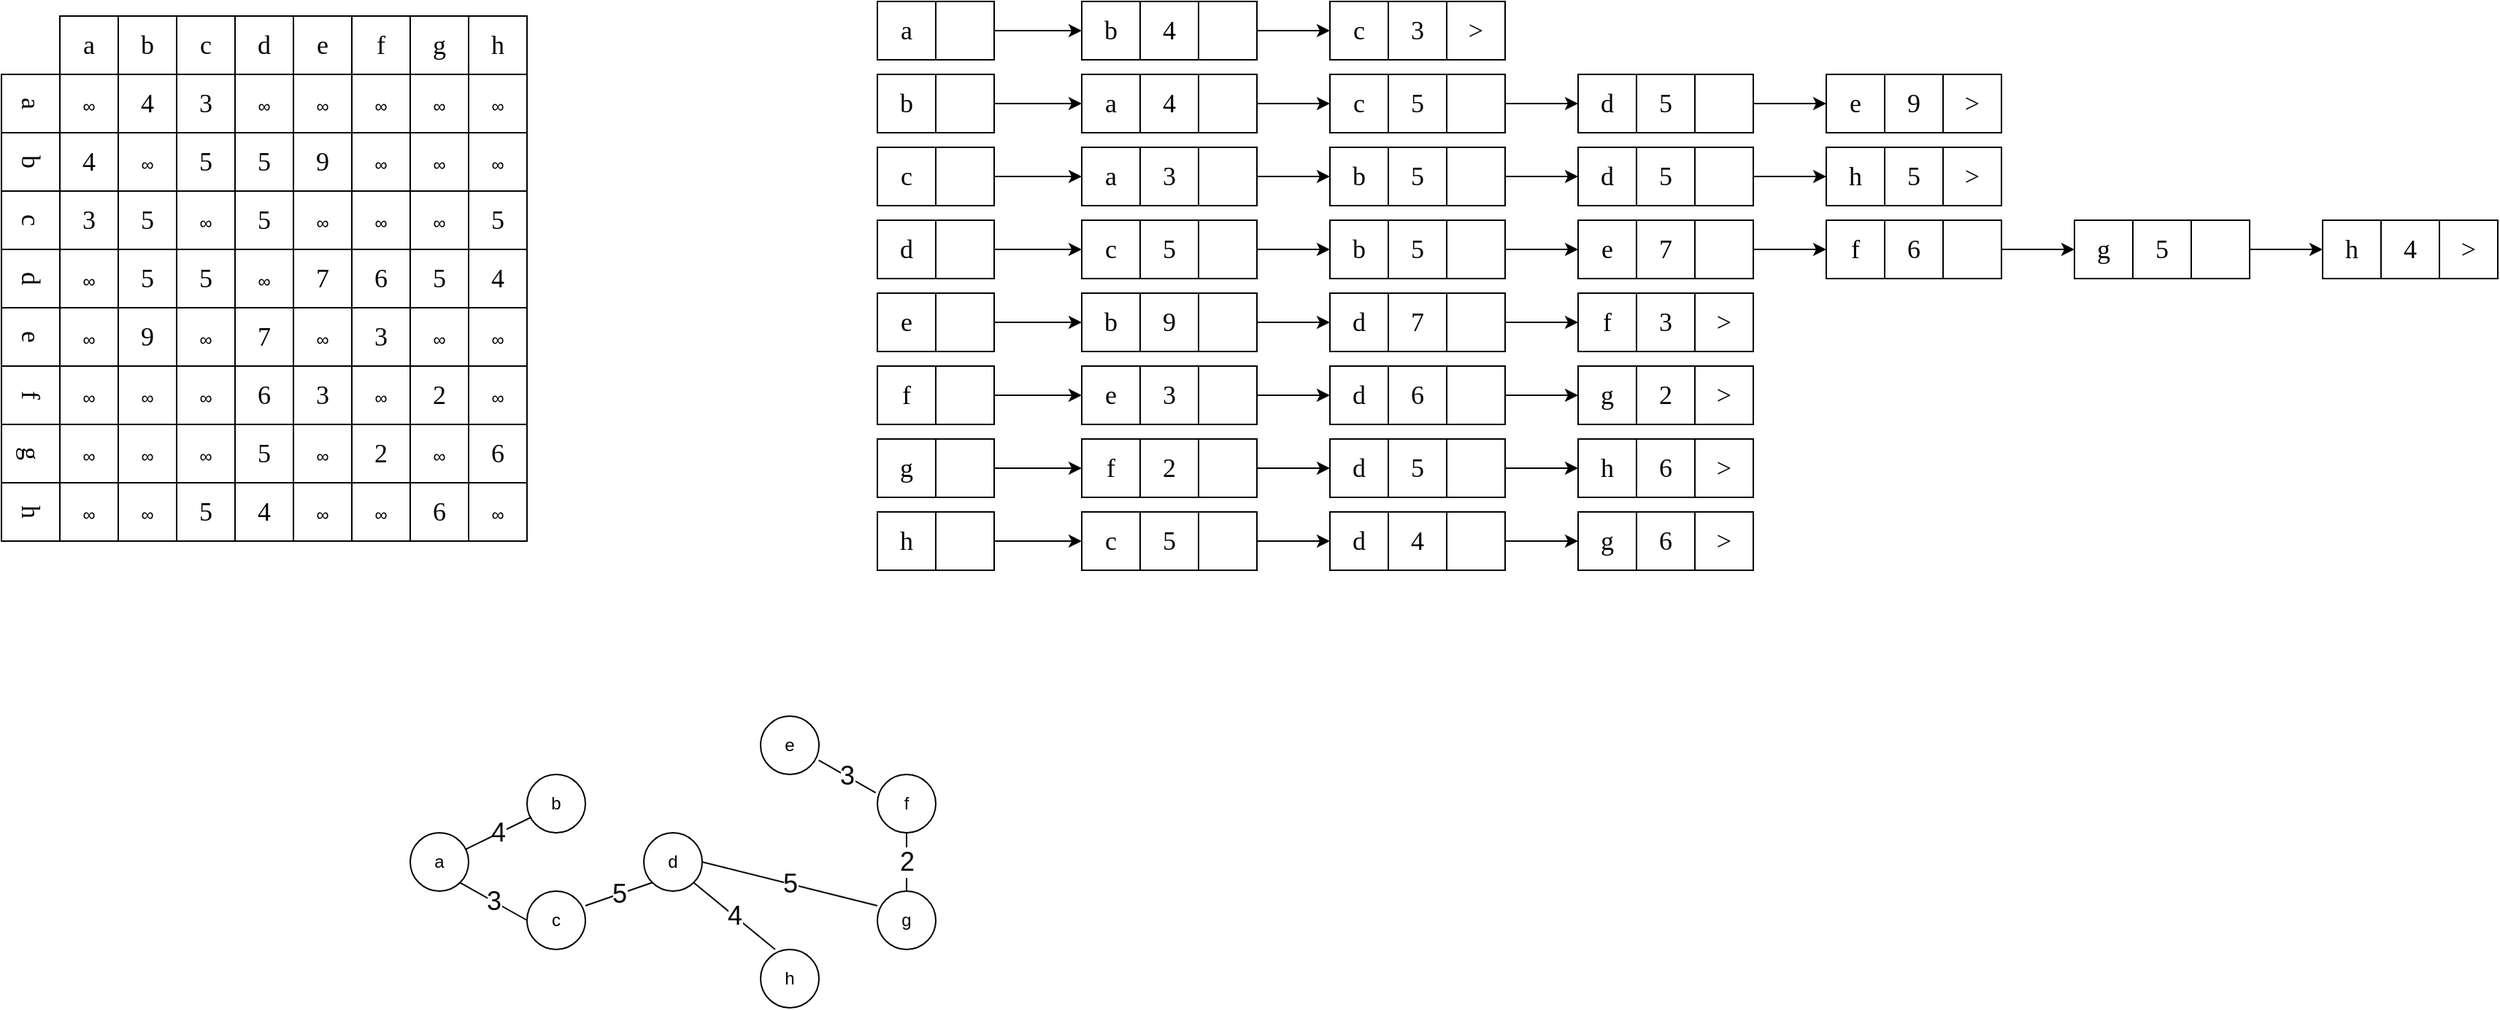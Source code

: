 <mxfile>
    <diagram id="2gUTALILTtQlkb_3UEQx" name="第 1 页">
        <mxGraphModel dx="601" dy="424" grid="0" gridSize="10" guides="1" tooltips="1" connect="1" arrows="1" fold="1" page="1" pageScale="1" pageWidth="10000" pageHeight="10000" background="none" math="0" shadow="0">
            <root>
                <mxCell id="0"/>
                <mxCell id="1" parent="0"/>
                <mxCell id="2" value="" style="group;" vertex="1" connectable="0" parent="1">
                    <mxGeometry x="600.0" y="360" width="80" height="40" as="geometry"/>
                </mxCell>
                <mxCell id="3" value="a" style="whiteSpace=wrap;html=1;aspect=fixed;fontFamily=Verdana;fontSize=18;" vertex="1" parent="2">
                    <mxGeometry width="40" height="40" as="geometry"/>
                </mxCell>
                <mxCell id="4" value="b" style="whiteSpace=wrap;html=1;aspect=fixed;fontFamily=Verdana;fontSize=18;" vertex="1" parent="2">
                    <mxGeometry x="40" width="40" height="40" as="geometry"/>
                </mxCell>
                <mxCell id="6" value="" style="group;" vertex="1" connectable="0" parent="1">
                    <mxGeometry x="680.0" y="360" width="80" height="40" as="geometry"/>
                </mxCell>
                <mxCell id="7" value="c" style="whiteSpace=wrap;html=1;aspect=fixed;fontFamily=Verdana;fontSize=18;" vertex="1" parent="6">
                    <mxGeometry width="40" height="40" as="geometry"/>
                </mxCell>
                <mxCell id="8" value="d" style="whiteSpace=wrap;html=1;aspect=fixed;fontFamily=Verdana;fontSize=18;" vertex="1" parent="6">
                    <mxGeometry x="40" width="40" height="40" as="geometry"/>
                </mxCell>
                <mxCell id="9" value="" style="group;" vertex="1" connectable="0" parent="1">
                    <mxGeometry x="760.0" y="360" width="80" height="40" as="geometry"/>
                </mxCell>
                <mxCell id="10" value="e" style="whiteSpace=wrap;html=1;aspect=fixed;fontFamily=Verdana;fontSize=18;" vertex="1" parent="9">
                    <mxGeometry width="40" height="40" as="geometry"/>
                </mxCell>
                <mxCell id="11" value="f" style="whiteSpace=wrap;html=1;aspect=fixed;fontFamily=Verdana;fontSize=18;" vertex="1" parent="9">
                    <mxGeometry x="40" width="40" height="40" as="geometry"/>
                </mxCell>
                <mxCell id="12" value="" style="group;" vertex="1" connectable="0" parent="1">
                    <mxGeometry x="840.0" y="360" width="80" height="40" as="geometry"/>
                </mxCell>
                <mxCell id="13" value="g" style="whiteSpace=wrap;html=1;aspect=fixed;fontFamily=Verdana;fontSize=18;" vertex="1" parent="12">
                    <mxGeometry width="40" height="40" as="geometry"/>
                </mxCell>
                <mxCell id="14" value="h" style="whiteSpace=wrap;html=1;aspect=fixed;fontFamily=Verdana;fontSize=18;" vertex="1" parent="12">
                    <mxGeometry x="40" width="40" height="40" as="geometry"/>
                </mxCell>
                <mxCell id="45" value="" style="group;rotation=90;" vertex="1" connectable="0" parent="1">
                    <mxGeometry x="420.0" y="540" width="320" height="40" as="geometry"/>
                </mxCell>
                <mxCell id="33" value="" style="group;rotation=90;" vertex="1" connectable="0" parent="45">
                    <mxGeometry x="120" y="-120" width="80" height="40" as="geometry"/>
                </mxCell>
                <mxCell id="34" value="a" style="whiteSpace=wrap;html=1;aspect=fixed;fontFamily=Verdana;fontSize=18;rotation=90;" vertex="1" parent="33">
                    <mxGeometry x="20" y="-20" width="40" height="40" as="geometry"/>
                </mxCell>
                <mxCell id="35" value="b" style="whiteSpace=wrap;html=1;aspect=fixed;fontFamily=Verdana;fontSize=18;rotation=90;" vertex="1" parent="33">
                    <mxGeometry x="20" y="20" width="40" height="40" as="geometry"/>
                </mxCell>
                <mxCell id="36" value="" style="group;rotation=90;" vertex="1" connectable="0" parent="45">
                    <mxGeometry x="120" y="-40" width="80" height="40" as="geometry"/>
                </mxCell>
                <mxCell id="37" value="c" style="whiteSpace=wrap;html=1;aspect=fixed;fontFamily=Verdana;fontSize=18;rotation=90;" vertex="1" parent="36">
                    <mxGeometry x="20" y="-20" width="40" height="40" as="geometry"/>
                </mxCell>
                <mxCell id="38" value="d" style="whiteSpace=wrap;html=1;aspect=fixed;fontFamily=Verdana;fontSize=18;rotation=90;" vertex="1" parent="36">
                    <mxGeometry x="20" y="20" width="40" height="40" as="geometry"/>
                </mxCell>
                <mxCell id="39" value="" style="group;rotation=90;" vertex="1" connectable="0" parent="45">
                    <mxGeometry x="120" y="40" width="80" height="40" as="geometry"/>
                </mxCell>
                <mxCell id="40" value="e" style="whiteSpace=wrap;html=1;aspect=fixed;fontFamily=Verdana;fontSize=18;rotation=90;" vertex="1" parent="39">
                    <mxGeometry x="20" y="-20" width="40" height="40" as="geometry"/>
                </mxCell>
                <mxCell id="41" value="f" style="whiteSpace=wrap;html=1;aspect=fixed;fontFamily=Verdana;fontSize=18;rotation=90;" vertex="1" parent="39">
                    <mxGeometry x="20" y="20" width="40" height="40" as="geometry"/>
                </mxCell>
                <mxCell id="42" value="" style="group;rotation=90;" vertex="1" connectable="0" parent="45">
                    <mxGeometry x="120" y="120" width="80" height="40" as="geometry"/>
                </mxCell>
                <mxCell id="43" value="g" style="whiteSpace=wrap;html=1;aspect=fixed;fontFamily=Verdana;fontSize=18;rotation=90;" vertex="1" parent="42">
                    <mxGeometry x="20" y="-20" width="40" height="40" as="geometry"/>
                </mxCell>
                <mxCell id="44" value="h" style="whiteSpace=wrap;html=1;aspect=fixed;fontFamily=Verdana;fontSize=18;rotation=90;" vertex="1" parent="42">
                    <mxGeometry x="20" y="20" width="40" height="40" as="geometry"/>
                </mxCell>
                <mxCell id="46" value="4" style="group;" vertex="1" connectable="0" parent="1">
                    <mxGeometry x="600.0" y="400" width="80" height="40" as="geometry"/>
                </mxCell>
                <mxCell id="47" value="&lt;span style=&quot;font-family: Helvetica; font-size: 12px;&quot;&gt;∞&lt;/span&gt;" style="whiteSpace=wrap;html=1;aspect=fixed;fontFamily=Verdana;fontSize=18;" vertex="1" parent="46">
                    <mxGeometry width="40" height="40" as="geometry"/>
                </mxCell>
                <mxCell id="48" value="4" style="whiteSpace=wrap;html=1;aspect=fixed;fontFamily=Verdana;fontSize=18;" vertex="1" parent="46">
                    <mxGeometry x="40" width="40" height="40" as="geometry"/>
                </mxCell>
                <mxCell id="49" value="" style="group;" vertex="1" connectable="0" parent="1">
                    <mxGeometry x="680.0" y="400" width="80" height="40" as="geometry"/>
                </mxCell>
                <mxCell id="50" value="3" style="whiteSpace=wrap;html=1;aspect=fixed;fontFamily=Verdana;fontSize=18;" vertex="1" parent="49">
                    <mxGeometry width="40" height="40" as="geometry"/>
                </mxCell>
                <mxCell id="51" value="&lt;span style=&quot;font-family: Helvetica; font-size: 12px;&quot;&gt;∞&lt;/span&gt;" style="whiteSpace=wrap;html=1;aspect=fixed;fontFamily=Verdana;fontSize=18;" vertex="1" parent="49">
                    <mxGeometry x="40" width="40" height="40" as="geometry"/>
                </mxCell>
                <mxCell id="52" value="" style="group;" vertex="1" connectable="0" parent="1">
                    <mxGeometry x="760.0" y="400" width="80" height="40" as="geometry"/>
                </mxCell>
                <mxCell id="53" value="&lt;span style=&quot;font-family: Helvetica; font-size: 12px;&quot;&gt;∞&lt;/span&gt;" style="whiteSpace=wrap;html=1;aspect=fixed;fontFamily=Verdana;fontSize=18;" vertex="1" parent="52">
                    <mxGeometry width="40" height="40" as="geometry"/>
                </mxCell>
                <mxCell id="54" value="&lt;span style=&quot;font-family: Helvetica; font-size: 12px;&quot;&gt;∞&lt;/span&gt;" style="whiteSpace=wrap;html=1;aspect=fixed;fontFamily=Verdana;fontSize=18;" vertex="1" parent="52">
                    <mxGeometry x="40" width="40" height="40" as="geometry"/>
                </mxCell>
                <mxCell id="55" value="" style="group;" vertex="1" connectable="0" parent="1">
                    <mxGeometry x="840.0" y="400" width="80" height="40" as="geometry"/>
                </mxCell>
                <mxCell id="56" value="&lt;span style=&quot;font-family: Helvetica; font-size: 12px;&quot;&gt;∞&lt;/span&gt;" style="whiteSpace=wrap;html=1;aspect=fixed;fontFamily=Verdana;fontSize=18;" vertex="1" parent="55">
                    <mxGeometry width="40" height="40" as="geometry"/>
                </mxCell>
                <mxCell id="57" value="&lt;span style=&quot;font-family: Helvetica; font-size: 12px;&quot;&gt;∞&lt;/span&gt;" style="whiteSpace=wrap;html=1;aspect=fixed;fontFamily=Verdana;fontSize=18;" vertex="1" parent="55">
                    <mxGeometry x="40" width="40" height="40" as="geometry"/>
                </mxCell>
                <mxCell id="58" value="" style="group;" vertex="1" connectable="0" parent="1">
                    <mxGeometry x="600.0" y="440" width="80" height="40" as="geometry"/>
                </mxCell>
                <mxCell id="59" value="4" style="whiteSpace=wrap;html=1;aspect=fixed;fontFamily=Verdana;fontSize=18;" vertex="1" parent="58">
                    <mxGeometry width="40" height="40" as="geometry"/>
                </mxCell>
                <mxCell id="60" value="&lt;span style=&quot;font-family: Helvetica; font-size: 12px;&quot;&gt;∞&lt;/span&gt;" style="whiteSpace=wrap;html=1;aspect=fixed;fontFamily=Verdana;fontSize=18;" vertex="1" parent="58">
                    <mxGeometry x="40" width="40" height="40" as="geometry"/>
                </mxCell>
                <mxCell id="61" value="" style="group;" vertex="1" connectable="0" parent="1">
                    <mxGeometry x="680.0" y="440" width="80" height="40" as="geometry"/>
                </mxCell>
                <mxCell id="62" value="5" style="whiteSpace=wrap;html=1;aspect=fixed;fontFamily=Verdana;fontSize=18;" vertex="1" parent="61">
                    <mxGeometry width="40" height="40" as="geometry"/>
                </mxCell>
                <mxCell id="63" value="5" style="whiteSpace=wrap;html=1;aspect=fixed;fontFamily=Verdana;fontSize=18;" vertex="1" parent="61">
                    <mxGeometry x="40" width="40" height="40" as="geometry"/>
                </mxCell>
                <mxCell id="64" value="" style="group;" vertex="1" connectable="0" parent="1">
                    <mxGeometry x="760.0" y="440" width="80" height="40" as="geometry"/>
                </mxCell>
                <mxCell id="65" value="9" style="whiteSpace=wrap;html=1;aspect=fixed;fontFamily=Verdana;fontSize=18;" vertex="1" parent="64">
                    <mxGeometry width="40" height="40" as="geometry"/>
                </mxCell>
                <mxCell id="66" value="&lt;span style=&quot;font-family: Helvetica; font-size: 12px;&quot;&gt;∞&lt;/span&gt;" style="whiteSpace=wrap;html=1;aspect=fixed;fontFamily=Verdana;fontSize=18;" vertex="1" parent="64">
                    <mxGeometry x="40" width="40" height="40" as="geometry"/>
                </mxCell>
                <mxCell id="67" value="" style="group;" vertex="1" connectable="0" parent="1">
                    <mxGeometry x="840.0" y="440" width="80" height="40" as="geometry"/>
                </mxCell>
                <mxCell id="68" value="&lt;span style=&quot;font-family: Helvetica; font-size: 12px;&quot;&gt;∞&lt;/span&gt;" style="whiteSpace=wrap;html=1;aspect=fixed;fontFamily=Verdana;fontSize=18;" vertex="1" parent="67">
                    <mxGeometry width="40" height="40" as="geometry"/>
                </mxCell>
                <mxCell id="69" value="&lt;span style=&quot;font-family: Helvetica; font-size: 12px;&quot;&gt;∞&lt;/span&gt;" style="whiteSpace=wrap;html=1;aspect=fixed;fontFamily=Verdana;fontSize=18;" vertex="1" parent="67">
                    <mxGeometry x="40" width="40" height="40" as="geometry"/>
                </mxCell>
                <mxCell id="70" value="" style="group;" vertex="1" connectable="0" parent="1">
                    <mxGeometry x="600.0" y="480" width="80" height="40" as="geometry"/>
                </mxCell>
                <mxCell id="71" value="3" style="whiteSpace=wrap;html=1;aspect=fixed;fontFamily=Verdana;fontSize=18;" vertex="1" parent="70">
                    <mxGeometry width="40" height="40" as="geometry"/>
                </mxCell>
                <mxCell id="72" value="5" style="whiteSpace=wrap;html=1;aspect=fixed;fontFamily=Verdana;fontSize=18;" vertex="1" parent="70">
                    <mxGeometry x="40" width="40" height="40" as="geometry"/>
                </mxCell>
                <mxCell id="73" value="" style="group;" vertex="1" connectable="0" parent="1">
                    <mxGeometry x="680.0" y="480" width="80" height="40" as="geometry"/>
                </mxCell>
                <mxCell id="74" value="&lt;span style=&quot;font-family: Helvetica; font-size: 12px;&quot;&gt;∞&lt;/span&gt;" style="whiteSpace=wrap;html=1;aspect=fixed;fontFamily=Verdana;fontSize=18;" vertex="1" parent="73">
                    <mxGeometry width="40" height="40" as="geometry"/>
                </mxCell>
                <mxCell id="75" value="5" style="whiteSpace=wrap;html=1;aspect=fixed;fontFamily=Verdana;fontSize=18;" vertex="1" parent="73">
                    <mxGeometry x="40" width="40" height="40" as="geometry"/>
                </mxCell>
                <mxCell id="76" value="" style="group;" vertex="1" connectable="0" parent="1">
                    <mxGeometry x="760.0" y="480" width="80" height="40" as="geometry"/>
                </mxCell>
                <mxCell id="77" value="&lt;span style=&quot;font-family: Helvetica; font-size: 12px;&quot;&gt;∞&lt;/span&gt;" style="whiteSpace=wrap;html=1;aspect=fixed;fontFamily=Verdana;fontSize=18;" vertex="1" parent="76">
                    <mxGeometry width="40" height="40" as="geometry"/>
                </mxCell>
                <mxCell id="78" value="&lt;span style=&quot;font-family: Helvetica; font-size: 12px;&quot;&gt;∞&lt;/span&gt;" style="whiteSpace=wrap;html=1;aspect=fixed;fontFamily=Verdana;fontSize=18;" vertex="1" parent="76">
                    <mxGeometry x="40" width="40" height="40" as="geometry"/>
                </mxCell>
                <mxCell id="79" value="" style="group;" vertex="1" connectable="0" parent="1">
                    <mxGeometry x="840.0" y="480" width="80" height="40" as="geometry"/>
                </mxCell>
                <mxCell id="80" value="&lt;span style=&quot;font-family: Helvetica; font-size: 12px;&quot;&gt;∞&lt;/span&gt;" style="whiteSpace=wrap;html=1;aspect=fixed;fontFamily=Verdana;fontSize=18;" vertex="1" parent="79">
                    <mxGeometry width="40" height="40" as="geometry"/>
                </mxCell>
                <mxCell id="81" value="5" style="whiteSpace=wrap;html=1;aspect=fixed;fontFamily=Verdana;fontSize=18;" vertex="1" parent="79">
                    <mxGeometry x="40" width="40" height="40" as="geometry"/>
                </mxCell>
                <mxCell id="82" value="" style="group;" vertex="1" connectable="0" parent="1">
                    <mxGeometry x="600.0" y="520" width="80" height="40" as="geometry"/>
                </mxCell>
                <mxCell id="83" value="&lt;span style=&quot;font-family: Helvetica; font-size: 12px;&quot;&gt;∞&lt;/span&gt;" style="whiteSpace=wrap;html=1;aspect=fixed;fontFamily=Verdana;fontSize=18;" vertex="1" parent="82">
                    <mxGeometry width="40" height="40" as="geometry"/>
                </mxCell>
                <mxCell id="84" value="5" style="whiteSpace=wrap;html=1;aspect=fixed;fontFamily=Verdana;fontSize=18;" vertex="1" parent="82">
                    <mxGeometry x="40" width="40" height="40" as="geometry"/>
                </mxCell>
                <mxCell id="85" value="" style="group;" vertex="1" connectable="0" parent="1">
                    <mxGeometry x="680.0" y="520" width="80" height="40" as="geometry"/>
                </mxCell>
                <mxCell id="86" value="5" style="whiteSpace=wrap;html=1;aspect=fixed;fontFamily=Verdana;fontSize=18;" vertex="1" parent="85">
                    <mxGeometry width="40" height="40" as="geometry"/>
                </mxCell>
                <mxCell id="87" value="&lt;span style=&quot;font-family: Helvetica; font-size: 12px;&quot;&gt;∞&lt;/span&gt;" style="whiteSpace=wrap;html=1;aspect=fixed;fontFamily=Verdana;fontSize=18;" vertex="1" parent="85">
                    <mxGeometry x="40" width="40" height="40" as="geometry"/>
                </mxCell>
                <mxCell id="88" value="" style="group;" vertex="1" connectable="0" parent="1">
                    <mxGeometry x="760.0" y="520" width="80" height="40" as="geometry"/>
                </mxCell>
                <mxCell id="89" value="7" style="whiteSpace=wrap;html=1;aspect=fixed;fontFamily=Verdana;fontSize=18;" vertex="1" parent="88">
                    <mxGeometry width="40" height="40" as="geometry"/>
                </mxCell>
                <mxCell id="90" value="6" style="whiteSpace=wrap;html=1;aspect=fixed;fontFamily=Verdana;fontSize=18;" vertex="1" parent="88">
                    <mxGeometry x="40" width="40" height="40" as="geometry"/>
                </mxCell>
                <mxCell id="91" value="" style="group;" vertex="1" connectable="0" parent="1">
                    <mxGeometry x="840.0" y="520" width="80" height="40" as="geometry"/>
                </mxCell>
                <mxCell id="92" value="5" style="whiteSpace=wrap;html=1;aspect=fixed;fontFamily=Verdana;fontSize=18;" vertex="1" parent="91">
                    <mxGeometry width="40" height="40" as="geometry"/>
                </mxCell>
                <mxCell id="93" value="4" style="whiteSpace=wrap;html=1;aspect=fixed;fontFamily=Verdana;fontSize=18;" vertex="1" parent="91">
                    <mxGeometry x="40" width="40" height="40" as="geometry"/>
                </mxCell>
                <mxCell id="94" value="" style="group;" vertex="1" connectable="0" parent="1">
                    <mxGeometry x="600.0" y="560" width="80" height="40" as="geometry"/>
                </mxCell>
                <mxCell id="95" value="&lt;span style=&quot;font-family: Helvetica; font-size: 12px;&quot;&gt;∞&lt;/span&gt;" style="whiteSpace=wrap;html=1;aspect=fixed;fontFamily=Verdana;fontSize=18;" vertex="1" parent="94">
                    <mxGeometry width="40" height="40" as="geometry"/>
                </mxCell>
                <mxCell id="96" value="9" style="whiteSpace=wrap;html=1;aspect=fixed;fontFamily=Verdana;fontSize=18;" vertex="1" parent="94">
                    <mxGeometry x="40" width="40" height="40" as="geometry"/>
                </mxCell>
                <mxCell id="97" value="" style="group;" vertex="1" connectable="0" parent="1">
                    <mxGeometry x="680.0" y="560" width="80" height="40" as="geometry"/>
                </mxCell>
                <mxCell id="98" value="&lt;span style=&quot;font-family: Helvetica; font-size: 12px;&quot;&gt;∞&lt;/span&gt;" style="whiteSpace=wrap;html=1;aspect=fixed;fontFamily=Verdana;fontSize=18;" vertex="1" parent="97">
                    <mxGeometry width="40" height="40" as="geometry"/>
                </mxCell>
                <mxCell id="99" value="7" style="whiteSpace=wrap;html=1;aspect=fixed;fontFamily=Verdana;fontSize=18;" vertex="1" parent="97">
                    <mxGeometry x="40" width="40" height="40" as="geometry"/>
                </mxCell>
                <mxCell id="100" value="" style="group;" vertex="1" connectable="0" parent="1">
                    <mxGeometry x="760.0" y="560" width="80" height="40" as="geometry"/>
                </mxCell>
                <mxCell id="101" value="&lt;span style=&quot;font-family: Helvetica; font-size: 12px;&quot;&gt;∞&lt;/span&gt;" style="whiteSpace=wrap;html=1;aspect=fixed;fontFamily=Verdana;fontSize=18;" vertex="1" parent="100">
                    <mxGeometry width="40" height="40" as="geometry"/>
                </mxCell>
                <mxCell id="102" value="3" style="whiteSpace=wrap;html=1;aspect=fixed;fontFamily=Verdana;fontSize=18;" vertex="1" parent="100">
                    <mxGeometry x="40" width="40" height="40" as="geometry"/>
                </mxCell>
                <mxCell id="103" value="" style="group;" vertex="1" connectable="0" parent="1">
                    <mxGeometry x="840.0" y="560" width="80" height="40" as="geometry"/>
                </mxCell>
                <mxCell id="104" value="&lt;span style=&quot;font-family: Helvetica; font-size: 12px;&quot;&gt;∞&lt;/span&gt;" style="whiteSpace=wrap;html=1;aspect=fixed;fontFamily=Verdana;fontSize=18;" vertex="1" parent="103">
                    <mxGeometry width="40" height="40" as="geometry"/>
                </mxCell>
                <mxCell id="105" value="&lt;span style=&quot;font-family: Helvetica; font-size: 12px;&quot;&gt;∞&lt;/span&gt;" style="whiteSpace=wrap;html=1;aspect=fixed;fontFamily=Verdana;fontSize=18;" vertex="1" parent="103">
                    <mxGeometry x="40" width="40" height="40" as="geometry"/>
                </mxCell>
                <mxCell id="106" value="" style="group;" vertex="1" connectable="0" parent="1">
                    <mxGeometry x="600.0" y="600" width="80" height="40" as="geometry"/>
                </mxCell>
                <mxCell id="107" value="&lt;span style=&quot;font-family: Helvetica; font-size: 12px;&quot;&gt;∞&lt;/span&gt;" style="whiteSpace=wrap;html=1;aspect=fixed;fontFamily=Verdana;fontSize=18;" vertex="1" parent="106">
                    <mxGeometry width="40" height="40" as="geometry"/>
                </mxCell>
                <mxCell id="108" value="&lt;span style=&quot;font-family: Helvetica; font-size: 12px;&quot;&gt;∞&lt;/span&gt;" style="whiteSpace=wrap;html=1;aspect=fixed;fontFamily=Verdana;fontSize=18;" vertex="1" parent="106">
                    <mxGeometry x="40" width="40" height="40" as="geometry"/>
                </mxCell>
                <mxCell id="109" value="" style="group;" vertex="1" connectable="0" parent="1">
                    <mxGeometry x="680.0" y="600" width="80" height="40" as="geometry"/>
                </mxCell>
                <mxCell id="110" value="&lt;span style=&quot;font-family: Helvetica; font-size: 12px;&quot;&gt;∞&lt;/span&gt;" style="whiteSpace=wrap;html=1;aspect=fixed;fontFamily=Verdana;fontSize=18;" vertex="1" parent="109">
                    <mxGeometry width="40" height="40" as="geometry"/>
                </mxCell>
                <mxCell id="111" value="6" style="whiteSpace=wrap;html=1;aspect=fixed;fontFamily=Verdana;fontSize=18;" vertex="1" parent="109">
                    <mxGeometry x="40" width="40" height="40" as="geometry"/>
                </mxCell>
                <mxCell id="112" value="" style="group;" vertex="1" connectable="0" parent="1">
                    <mxGeometry x="760.0" y="600" width="80" height="40" as="geometry"/>
                </mxCell>
                <mxCell id="113" value="3" style="whiteSpace=wrap;html=1;aspect=fixed;fontFamily=Verdana;fontSize=18;" vertex="1" parent="112">
                    <mxGeometry width="40" height="40" as="geometry"/>
                </mxCell>
                <mxCell id="114" value="&lt;span style=&quot;font-family: Helvetica; font-size: 12px;&quot;&gt;∞&lt;/span&gt;" style="whiteSpace=wrap;html=1;aspect=fixed;fontFamily=Verdana;fontSize=18;" vertex="1" parent="112">
                    <mxGeometry x="40" width="40" height="40" as="geometry"/>
                </mxCell>
                <mxCell id="115" value="" style="group;" vertex="1" connectable="0" parent="1">
                    <mxGeometry x="840.0" y="600" width="80" height="40" as="geometry"/>
                </mxCell>
                <mxCell id="116" value="2" style="whiteSpace=wrap;html=1;aspect=fixed;fontFamily=Verdana;fontSize=18;" vertex="1" parent="115">
                    <mxGeometry width="40" height="40" as="geometry"/>
                </mxCell>
                <mxCell id="117" value="&lt;span style=&quot;font-family: Helvetica; font-size: 12px;&quot;&gt;∞&lt;/span&gt;" style="whiteSpace=wrap;html=1;aspect=fixed;fontFamily=Verdana;fontSize=18;" vertex="1" parent="115">
                    <mxGeometry x="40" width="40" height="40" as="geometry"/>
                </mxCell>
                <mxCell id="118" value="" style="group;" vertex="1" connectable="0" parent="1">
                    <mxGeometry x="600.0" y="640" width="80" height="40" as="geometry"/>
                </mxCell>
                <mxCell id="119" value="&lt;span style=&quot;font-family: Helvetica; font-size: 12px;&quot;&gt;∞&lt;/span&gt;" style="whiteSpace=wrap;html=1;aspect=fixed;fontFamily=Verdana;fontSize=18;" vertex="1" parent="118">
                    <mxGeometry width="40" height="40" as="geometry"/>
                </mxCell>
                <mxCell id="120" value="&lt;span style=&quot;font-family: Helvetica; font-size: 12px;&quot;&gt;∞&lt;/span&gt;" style="whiteSpace=wrap;html=1;aspect=fixed;fontFamily=Verdana;fontSize=18;" vertex="1" parent="118">
                    <mxGeometry x="40" width="40" height="40" as="geometry"/>
                </mxCell>
                <mxCell id="121" value="" style="group;" vertex="1" connectable="0" parent="1">
                    <mxGeometry x="680.0" y="640" width="80" height="40" as="geometry"/>
                </mxCell>
                <mxCell id="122" value="&lt;span style=&quot;font-family: Helvetica; font-size: 12px;&quot;&gt;∞&lt;/span&gt;" style="whiteSpace=wrap;html=1;aspect=fixed;fontFamily=Verdana;fontSize=18;" vertex="1" parent="121">
                    <mxGeometry width="40" height="40" as="geometry"/>
                </mxCell>
                <mxCell id="123" value="5" style="whiteSpace=wrap;html=1;aspect=fixed;fontFamily=Verdana;fontSize=18;" vertex="1" parent="121">
                    <mxGeometry x="40" width="40" height="40" as="geometry"/>
                </mxCell>
                <mxCell id="124" value="" style="group;" vertex="1" connectable="0" parent="1">
                    <mxGeometry x="760.0" y="640" width="80" height="40" as="geometry"/>
                </mxCell>
                <mxCell id="125" value="&lt;span style=&quot;font-family: Helvetica; font-size: 12px;&quot;&gt;∞&lt;/span&gt;" style="whiteSpace=wrap;html=1;aspect=fixed;fontFamily=Verdana;fontSize=18;" vertex="1" parent="124">
                    <mxGeometry width="40" height="40" as="geometry"/>
                </mxCell>
                <mxCell id="126" value="2" style="whiteSpace=wrap;html=1;aspect=fixed;fontFamily=Verdana;fontSize=18;" vertex="1" parent="124">
                    <mxGeometry x="40" width="40" height="40" as="geometry"/>
                </mxCell>
                <mxCell id="127" value="" style="group;" vertex="1" connectable="0" parent="1">
                    <mxGeometry x="840.0" y="640" width="80" height="40" as="geometry"/>
                </mxCell>
                <mxCell id="128" value="&lt;span style=&quot;font-family: Helvetica; font-size: 12px;&quot;&gt;∞&lt;/span&gt;" style="whiteSpace=wrap;html=1;aspect=fixed;fontFamily=Verdana;fontSize=18;" vertex="1" parent="127">
                    <mxGeometry width="40" height="40" as="geometry"/>
                </mxCell>
                <mxCell id="129" value="6" style="whiteSpace=wrap;html=1;aspect=fixed;fontFamily=Verdana;fontSize=18;" vertex="1" parent="127">
                    <mxGeometry x="40" width="40" height="40" as="geometry"/>
                </mxCell>
                <mxCell id="130" value="" style="group;" vertex="1" connectable="0" parent="1">
                    <mxGeometry x="600.0" y="680" width="80" height="40" as="geometry"/>
                </mxCell>
                <mxCell id="131" value="&lt;span style=&quot;font-family: Helvetica; font-size: 12px;&quot;&gt;∞&lt;/span&gt;" style="whiteSpace=wrap;html=1;aspect=fixed;fontFamily=Verdana;fontSize=18;" vertex="1" parent="130">
                    <mxGeometry width="40" height="40" as="geometry"/>
                </mxCell>
                <mxCell id="132" value="&lt;span style=&quot;font-family: Helvetica; font-size: 12px;&quot;&gt;∞&lt;/span&gt;" style="whiteSpace=wrap;html=1;aspect=fixed;fontFamily=Verdana;fontSize=18;" vertex="1" parent="130">
                    <mxGeometry x="40" width="40" height="40" as="geometry"/>
                </mxCell>
                <mxCell id="133" value="" style="group;" vertex="1" connectable="0" parent="1">
                    <mxGeometry x="680.0" y="680" width="80" height="40" as="geometry"/>
                </mxCell>
                <mxCell id="134" value="5" style="whiteSpace=wrap;html=1;aspect=fixed;fontFamily=Verdana;fontSize=18;" vertex="1" parent="133">
                    <mxGeometry width="40" height="40" as="geometry"/>
                </mxCell>
                <mxCell id="135" value="4" style="whiteSpace=wrap;html=1;aspect=fixed;fontFamily=Verdana;fontSize=18;" vertex="1" parent="133">
                    <mxGeometry x="40" width="40" height="40" as="geometry"/>
                </mxCell>
                <mxCell id="136" value="" style="group;" vertex="1" connectable="0" parent="1">
                    <mxGeometry x="760.0" y="680" width="80" height="40" as="geometry"/>
                </mxCell>
                <mxCell id="137" value="&lt;span style=&quot;font-family: Helvetica; font-size: 12px;&quot;&gt;∞&lt;/span&gt;" style="whiteSpace=wrap;html=1;aspect=fixed;fontFamily=Verdana;fontSize=18;" vertex="1" parent="136">
                    <mxGeometry width="40" height="40" as="geometry"/>
                </mxCell>
                <mxCell id="138" value="&lt;span style=&quot;font-family: Helvetica; font-size: 12px;&quot;&gt;∞&lt;/span&gt;" style="whiteSpace=wrap;html=1;aspect=fixed;fontFamily=Verdana;fontSize=18;" vertex="1" parent="136">
                    <mxGeometry x="40" width="40" height="40" as="geometry"/>
                </mxCell>
                <mxCell id="139" value="" style="group;" vertex="1" connectable="0" parent="1">
                    <mxGeometry x="840.0" y="680" width="80" height="40" as="geometry"/>
                </mxCell>
                <mxCell id="140" value="6" style="whiteSpace=wrap;html=1;aspect=fixed;fontFamily=Verdana;fontSize=18;" vertex="1" parent="139">
                    <mxGeometry width="40" height="40" as="geometry"/>
                </mxCell>
                <mxCell id="141" value="&lt;span style=&quot;font-family: Helvetica; font-size: 12px;&quot;&gt;∞&lt;/span&gt;" style="whiteSpace=wrap;html=1;aspect=fixed;fontFamily=Verdana;fontSize=18;" vertex="1" parent="139">
                    <mxGeometry x="40" width="40" height="40" as="geometry"/>
                </mxCell>
                <mxCell id="142" value="" style="group;" vertex="1" connectable="0" parent="1">
                    <mxGeometry x="1160.0" y="400" width="80" height="40" as="geometry"/>
                </mxCell>
                <mxCell id="143" value="b" style="whiteSpace=wrap;html=1;aspect=fixed;fontFamily=Verdana;fontSize=18;" vertex="1" parent="142">
                    <mxGeometry width="40" height="40" as="geometry"/>
                </mxCell>
                <mxCell id="144" value="" style="whiteSpace=wrap;html=1;aspect=fixed;fontFamily=Verdana;fontSize=18;" vertex="1" parent="142">
                    <mxGeometry x="40" width="40" height="40" as="geometry"/>
                </mxCell>
                <mxCell id="145" value="" style="group;" vertex="1" connectable="0" parent="1">
                    <mxGeometry x="1160.0" y="450" width="80" height="40" as="geometry"/>
                </mxCell>
                <mxCell id="146" value="c" style="whiteSpace=wrap;html=1;aspect=fixed;fontFamily=Verdana;fontSize=18;" vertex="1" parent="145">
                    <mxGeometry width="40" height="40" as="geometry"/>
                </mxCell>
                <mxCell id="147" value="" style="whiteSpace=wrap;html=1;aspect=fixed;fontFamily=Verdana;fontSize=18;" vertex="1" parent="145">
                    <mxGeometry x="40" width="40" height="40" as="geometry"/>
                </mxCell>
                <mxCell id="148" value="" style="group;" vertex="1" connectable="0" parent="1">
                    <mxGeometry x="1160.0" y="500" width="80" height="40" as="geometry"/>
                </mxCell>
                <mxCell id="149" value="d" style="whiteSpace=wrap;html=1;aspect=fixed;fontFamily=Verdana;fontSize=18;" vertex="1" parent="148">
                    <mxGeometry width="40" height="40" as="geometry"/>
                </mxCell>
                <mxCell id="150" value="" style="whiteSpace=wrap;html=1;aspect=fixed;fontFamily=Verdana;fontSize=18;" vertex="1" parent="148">
                    <mxGeometry x="40" width="40" height="40" as="geometry"/>
                </mxCell>
                <mxCell id="151" value="" style="group;" vertex="1" connectable="0" parent="1">
                    <mxGeometry x="1160.0" y="550" width="80" height="40" as="geometry"/>
                </mxCell>
                <mxCell id="152" value="e" style="whiteSpace=wrap;html=1;aspect=fixed;fontFamily=Verdana;fontSize=18;" vertex="1" parent="151">
                    <mxGeometry width="40" height="40" as="geometry"/>
                </mxCell>
                <mxCell id="153" value="" style="whiteSpace=wrap;html=1;aspect=fixed;fontFamily=Verdana;fontSize=18;" vertex="1" parent="151">
                    <mxGeometry x="40" width="40" height="40" as="geometry"/>
                </mxCell>
                <mxCell id="154" value="" style="group;" vertex="1" connectable="0" parent="1">
                    <mxGeometry x="1160.0" y="600" width="80" height="40" as="geometry"/>
                </mxCell>
                <mxCell id="155" value="f" style="whiteSpace=wrap;html=1;aspect=fixed;fontFamily=Verdana;fontSize=18;" vertex="1" parent="154">
                    <mxGeometry width="40" height="40" as="geometry"/>
                </mxCell>
                <mxCell id="156" value="" style="whiteSpace=wrap;html=1;aspect=fixed;fontFamily=Verdana;fontSize=18;" vertex="1" parent="154">
                    <mxGeometry x="40" width="40" height="40" as="geometry"/>
                </mxCell>
                <mxCell id="157" value="" style="group;" vertex="1" connectable="0" parent="1">
                    <mxGeometry x="1160.0" y="650" width="80" height="40" as="geometry"/>
                </mxCell>
                <mxCell id="158" value="g" style="whiteSpace=wrap;html=1;aspect=fixed;fontFamily=Verdana;fontSize=18;" vertex="1" parent="157">
                    <mxGeometry width="40" height="40" as="geometry"/>
                </mxCell>
                <mxCell id="159" value="" style="whiteSpace=wrap;html=1;aspect=fixed;fontFamily=Verdana;fontSize=18;" vertex="1" parent="157">
                    <mxGeometry x="40" width="40" height="40" as="geometry"/>
                </mxCell>
                <mxCell id="160" value="a" style="group;" vertex="1" connectable="0" parent="1">
                    <mxGeometry x="1160.0" y="350" width="80" height="40" as="geometry"/>
                </mxCell>
                <mxCell id="161" value="a" style="whiteSpace=wrap;html=1;aspect=fixed;fontFamily=Verdana;fontSize=18;" vertex="1" parent="160">
                    <mxGeometry width="40" height="40" as="geometry"/>
                </mxCell>
                <mxCell id="162" value="" style="whiteSpace=wrap;html=1;aspect=fixed;fontFamily=Verdana;fontSize=18;" vertex="1" parent="160">
                    <mxGeometry x="40" width="40" height="40" as="geometry"/>
                </mxCell>
                <mxCell id="163" value="" style="group;" vertex="1" connectable="0" parent="1">
                    <mxGeometry x="1160.0" y="700" width="80" height="40" as="geometry"/>
                </mxCell>
                <mxCell id="164" value="h" style="whiteSpace=wrap;html=1;aspect=fixed;fontFamily=Verdana;fontSize=18;" vertex="1" parent="163">
                    <mxGeometry width="40" height="40" as="geometry"/>
                </mxCell>
                <mxCell id="165" value="" style="whiteSpace=wrap;html=1;aspect=fixed;fontFamily=Verdana;fontSize=18;" vertex="1" parent="163">
                    <mxGeometry x="40" width="40" height="40" as="geometry"/>
                </mxCell>
                <mxCell id="166" value="" style="group;" vertex="1" connectable="0" parent="1">
                    <mxGeometry x="1300.0" y="350" width="80" height="40" as="geometry"/>
                </mxCell>
                <mxCell id="167" value="b" style="whiteSpace=wrap;html=1;aspect=fixed;fontFamily=Verdana;fontSize=18;" vertex="1" parent="166">
                    <mxGeometry width="40" height="40" as="geometry"/>
                </mxCell>
                <mxCell id="168" value="4" style="whiteSpace=wrap;html=1;aspect=fixed;fontFamily=Verdana;fontSize=18;" vertex="1" parent="166">
                    <mxGeometry x="40" width="40" height="40" as="geometry"/>
                </mxCell>
                <mxCell id="169" value="" style="group;" vertex="1" connectable="0" parent="1">
                    <mxGeometry x="1470.0" y="350" width="80" height="40" as="geometry"/>
                </mxCell>
                <mxCell id="170" value="c" style="whiteSpace=wrap;html=1;aspect=fixed;fontFamily=Verdana;fontSize=18;" vertex="1" parent="169">
                    <mxGeometry width="40" height="40" as="geometry"/>
                </mxCell>
                <mxCell id="171" value="3" style="whiteSpace=wrap;html=1;aspect=fixed;fontFamily=Verdana;fontSize=18;" vertex="1" parent="169">
                    <mxGeometry x="40" width="40" height="40" as="geometry"/>
                </mxCell>
                <mxCell id="175" value="" style="group;" vertex="1" connectable="0" parent="1">
                    <mxGeometry x="1300.0" y="400" width="80" height="40" as="geometry"/>
                </mxCell>
                <mxCell id="176" value="a" style="whiteSpace=wrap;html=1;aspect=fixed;fontFamily=Verdana;fontSize=18;" vertex="1" parent="175">
                    <mxGeometry width="40" height="40" as="geometry"/>
                </mxCell>
                <mxCell id="177" value="4" style="whiteSpace=wrap;html=1;aspect=fixed;fontFamily=Verdana;fontSize=18;" vertex="1" parent="175">
                    <mxGeometry x="40" width="40" height="40" as="geometry"/>
                </mxCell>
                <mxCell id="178" value="" style="group;" vertex="1" connectable="0" parent="1">
                    <mxGeometry x="1470.0" y="400" width="80" height="40" as="geometry"/>
                </mxCell>
                <mxCell id="179" value="c" style="whiteSpace=wrap;html=1;aspect=fixed;fontFamily=Verdana;fontSize=18;" vertex="1" parent="178">
                    <mxGeometry width="40" height="40" as="geometry"/>
                </mxCell>
                <mxCell id="180" value="5" style="whiteSpace=wrap;html=1;aspect=fixed;fontFamily=Verdana;fontSize=18;" vertex="1" parent="178">
                    <mxGeometry x="40" width="40" height="40" as="geometry"/>
                </mxCell>
                <mxCell id="181" value="" style="group;" vertex="1" connectable="0" parent="1">
                    <mxGeometry x="1640.0" y="400" width="80" height="40" as="geometry"/>
                </mxCell>
                <mxCell id="182" value="d" style="whiteSpace=wrap;html=1;aspect=fixed;fontFamily=Verdana;fontSize=18;" vertex="1" parent="181">
                    <mxGeometry width="40" height="40" as="geometry"/>
                </mxCell>
                <mxCell id="183" value="5" style="whiteSpace=wrap;html=1;aspect=fixed;fontFamily=Verdana;fontSize=18;" vertex="1" parent="181">
                    <mxGeometry x="40" width="40" height="40" as="geometry"/>
                </mxCell>
                <mxCell id="184" value="" style="group;" vertex="1" connectable="0" parent="1">
                    <mxGeometry x="1810.0" y="400" width="80" height="40" as="geometry"/>
                </mxCell>
                <mxCell id="185" value="e" style="whiteSpace=wrap;html=1;aspect=fixed;fontFamily=Verdana;fontSize=18;" vertex="1" parent="184">
                    <mxGeometry width="40" height="40" as="geometry"/>
                </mxCell>
                <mxCell id="186" value="9" style="whiteSpace=wrap;html=1;aspect=fixed;fontFamily=Verdana;fontSize=18;" vertex="1" parent="184">
                    <mxGeometry x="40" width="40" height="40" as="geometry"/>
                </mxCell>
                <mxCell id="189" value="" style="group;" vertex="1" connectable="0" parent="1">
                    <mxGeometry x="1300.0" y="450" width="80" height="40" as="geometry"/>
                </mxCell>
                <mxCell id="190" value="a" style="whiteSpace=wrap;html=1;aspect=fixed;fontFamily=Verdana;fontSize=18;" vertex="1" parent="189">
                    <mxGeometry width="40" height="40" as="geometry"/>
                </mxCell>
                <mxCell id="191" value="3" style="whiteSpace=wrap;html=1;aspect=fixed;fontFamily=Verdana;fontSize=18;" vertex="1" parent="189">
                    <mxGeometry x="40" width="40" height="40" as="geometry"/>
                </mxCell>
                <mxCell id="192" value="" style="group;" vertex="1" connectable="0" parent="1">
                    <mxGeometry x="1470.0" y="450" width="80" height="40" as="geometry"/>
                </mxCell>
                <mxCell id="193" value="b" style="whiteSpace=wrap;html=1;aspect=fixed;fontFamily=Verdana;fontSize=18;" vertex="1" parent="192">
                    <mxGeometry width="40" height="40" as="geometry"/>
                </mxCell>
                <mxCell id="194" value="5" style="whiteSpace=wrap;html=1;aspect=fixed;fontFamily=Verdana;fontSize=18;" vertex="1" parent="192">
                    <mxGeometry x="40" width="40" height="40" as="geometry"/>
                </mxCell>
                <mxCell id="195" value="" style="group;" vertex="1" connectable="0" parent="1">
                    <mxGeometry x="1640.0" y="450" width="80" height="40" as="geometry"/>
                </mxCell>
                <mxCell id="196" value="d" style="whiteSpace=wrap;html=1;aspect=fixed;fontFamily=Verdana;fontSize=18;" vertex="1" parent="195">
                    <mxGeometry width="40" height="40" as="geometry"/>
                </mxCell>
                <mxCell id="197" value="5" style="whiteSpace=wrap;html=1;aspect=fixed;fontFamily=Verdana;fontSize=18;" vertex="1" parent="195">
                    <mxGeometry x="40" width="40" height="40" as="geometry"/>
                </mxCell>
                <mxCell id="198" value="" style="group;" vertex="1" connectable="0" parent="1">
                    <mxGeometry x="1810.0" y="450" width="80" height="40" as="geometry"/>
                </mxCell>
                <mxCell id="199" value="h" style="whiteSpace=wrap;html=1;aspect=fixed;fontFamily=Verdana;fontSize=18;" vertex="1" parent="198">
                    <mxGeometry width="40" height="40" as="geometry"/>
                </mxCell>
                <mxCell id="200" value="5" style="whiteSpace=wrap;html=1;aspect=fixed;fontFamily=Verdana;fontSize=18;" vertex="1" parent="198">
                    <mxGeometry x="40" width="40" height="40" as="geometry"/>
                </mxCell>
                <mxCell id="204" value="" style="group;" vertex="1" connectable="0" parent="1">
                    <mxGeometry x="1300.0" y="500" width="80" height="40" as="geometry"/>
                </mxCell>
                <mxCell id="205" value="c" style="whiteSpace=wrap;html=1;aspect=fixed;fontFamily=Verdana;fontSize=18;" vertex="1" parent="204">
                    <mxGeometry width="40" height="40" as="geometry"/>
                </mxCell>
                <mxCell id="206" value="5" style="whiteSpace=wrap;html=1;aspect=fixed;fontFamily=Verdana;fontSize=18;" vertex="1" parent="204">
                    <mxGeometry x="40" width="40" height="40" as="geometry"/>
                </mxCell>
                <mxCell id="207" value="" style="group;" vertex="1" connectable="0" parent="1">
                    <mxGeometry x="1470.0" y="500" width="80" height="40" as="geometry"/>
                </mxCell>
                <mxCell id="208" value="b" style="whiteSpace=wrap;html=1;aspect=fixed;fontFamily=Verdana;fontSize=18;" vertex="1" parent="207">
                    <mxGeometry width="40" height="40" as="geometry"/>
                </mxCell>
                <mxCell id="209" value="5" style="whiteSpace=wrap;html=1;aspect=fixed;fontFamily=Verdana;fontSize=18;" vertex="1" parent="207">
                    <mxGeometry x="40" width="40" height="40" as="geometry"/>
                </mxCell>
                <mxCell id="210" value="" style="group;" vertex="1" connectable="0" parent="1">
                    <mxGeometry x="1640.0" y="500" width="80" height="40" as="geometry"/>
                </mxCell>
                <mxCell id="211" value="e" style="whiteSpace=wrap;html=1;aspect=fixed;fontFamily=Verdana;fontSize=18;" vertex="1" parent="210">
                    <mxGeometry width="40" height="40" as="geometry"/>
                </mxCell>
                <mxCell id="212" value="7" style="whiteSpace=wrap;html=1;aspect=fixed;fontFamily=Verdana;fontSize=18;" vertex="1" parent="210">
                    <mxGeometry x="40" width="40" height="40" as="geometry"/>
                </mxCell>
                <mxCell id="213" value="" style="group;" vertex="1" connectable="0" parent="1">
                    <mxGeometry x="1810.0" y="500" width="80" height="40" as="geometry"/>
                </mxCell>
                <mxCell id="214" value="f" style="whiteSpace=wrap;html=1;aspect=fixed;fontFamily=Verdana;fontSize=18;" vertex="1" parent="213">
                    <mxGeometry width="40" height="40" as="geometry"/>
                </mxCell>
                <mxCell id="215" value="6" style="whiteSpace=wrap;html=1;aspect=fixed;fontFamily=Verdana;fontSize=18;" vertex="1" parent="213">
                    <mxGeometry x="40" width="40" height="40" as="geometry"/>
                </mxCell>
                <mxCell id="216" value="" style="group;" vertex="1" connectable="0" parent="1">
                    <mxGeometry x="1980.0" y="500" width="80" height="40" as="geometry"/>
                </mxCell>
                <mxCell id="217" value="g" style="whiteSpace=wrap;html=1;aspect=fixed;fontFamily=Verdana;fontSize=18;" vertex="1" parent="216">
                    <mxGeometry width="40" height="40" as="geometry"/>
                </mxCell>
                <mxCell id="218" value="5" style="whiteSpace=wrap;html=1;aspect=fixed;fontFamily=Verdana;fontSize=18;" vertex="1" parent="216">
                    <mxGeometry x="40" width="40" height="40" as="geometry"/>
                </mxCell>
                <mxCell id="219" value="" style="group;" vertex="1" connectable="0" parent="1">
                    <mxGeometry x="2150.0" y="500" width="80" height="40" as="geometry"/>
                </mxCell>
                <mxCell id="220" value="h" style="whiteSpace=wrap;html=1;aspect=fixed;fontFamily=Verdana;fontSize=18;" vertex="1" parent="219">
                    <mxGeometry width="40" height="40" as="geometry"/>
                </mxCell>
                <mxCell id="221" value="4" style="whiteSpace=wrap;html=1;aspect=fixed;fontFamily=Verdana;fontSize=18;" vertex="1" parent="219">
                    <mxGeometry x="40" width="40" height="40" as="geometry"/>
                </mxCell>
                <mxCell id="222" value="" style="group;" vertex="1" connectable="0" parent="1">
                    <mxGeometry x="1300.0" y="550" width="80" height="40" as="geometry"/>
                </mxCell>
                <mxCell id="223" value="b" style="whiteSpace=wrap;html=1;aspect=fixed;fontFamily=Verdana;fontSize=18;" vertex="1" parent="222">
                    <mxGeometry width="40" height="40" as="geometry"/>
                </mxCell>
                <mxCell id="224" value="9" style="whiteSpace=wrap;html=1;aspect=fixed;fontFamily=Verdana;fontSize=18;" vertex="1" parent="222">
                    <mxGeometry x="40" width="40" height="40" as="geometry"/>
                </mxCell>
                <mxCell id="225" value="" style="group;" vertex="1" connectable="0" parent="1">
                    <mxGeometry x="1470.0" y="550" width="80" height="40" as="geometry"/>
                </mxCell>
                <mxCell id="226" value="d" style="whiteSpace=wrap;html=1;aspect=fixed;fontFamily=Verdana;fontSize=18;" vertex="1" parent="225">
                    <mxGeometry width="40" height="40" as="geometry"/>
                </mxCell>
                <mxCell id="227" value="7" style="whiteSpace=wrap;html=1;aspect=fixed;fontFamily=Verdana;fontSize=18;" vertex="1" parent="225">
                    <mxGeometry x="40" width="40" height="40" as="geometry"/>
                </mxCell>
                <mxCell id="228" value="" style="group;" vertex="1" connectable="0" parent="1">
                    <mxGeometry x="1640" y="550" width="80" height="40" as="geometry"/>
                </mxCell>
                <mxCell id="229" value="f" style="whiteSpace=wrap;html=1;aspect=fixed;fontFamily=Verdana;fontSize=18;" vertex="1" parent="228">
                    <mxGeometry width="40" height="40" as="geometry"/>
                </mxCell>
                <mxCell id="230" value="3" style="whiteSpace=wrap;html=1;aspect=fixed;fontFamily=Verdana;fontSize=18;" vertex="1" parent="228">
                    <mxGeometry x="40" width="40" height="40" as="geometry"/>
                </mxCell>
                <mxCell id="231" value="" style="group;" vertex="1" connectable="0" parent="1">
                    <mxGeometry x="1300.0" y="600" width="80" height="40" as="geometry"/>
                </mxCell>
                <mxCell id="232" value="e" style="whiteSpace=wrap;html=1;aspect=fixed;fontFamily=Verdana;fontSize=18;" vertex="1" parent="231">
                    <mxGeometry width="40" height="40" as="geometry"/>
                </mxCell>
                <mxCell id="233" value="3" style="whiteSpace=wrap;html=1;aspect=fixed;fontFamily=Verdana;fontSize=18;" vertex="1" parent="231">
                    <mxGeometry x="40" width="40" height="40" as="geometry"/>
                </mxCell>
                <mxCell id="234" value="" style="group;" vertex="1" connectable="0" parent="1">
                    <mxGeometry x="1470.0" y="600" width="80" height="40" as="geometry"/>
                </mxCell>
                <mxCell id="235" value="d" style="whiteSpace=wrap;html=1;aspect=fixed;fontFamily=Verdana;fontSize=18;" vertex="1" parent="234">
                    <mxGeometry width="40" height="40" as="geometry"/>
                </mxCell>
                <mxCell id="236" value="6" style="whiteSpace=wrap;html=1;aspect=fixed;fontFamily=Verdana;fontSize=18;" vertex="1" parent="234">
                    <mxGeometry x="40" width="40" height="40" as="geometry"/>
                </mxCell>
                <mxCell id="237" value="" style="group;" vertex="1" connectable="0" parent="1">
                    <mxGeometry x="1640.0" y="600" width="80" height="40" as="geometry"/>
                </mxCell>
                <mxCell id="238" value="g" style="whiteSpace=wrap;html=1;aspect=fixed;fontFamily=Verdana;fontSize=18;" vertex="1" parent="237">
                    <mxGeometry width="40" height="40" as="geometry"/>
                </mxCell>
                <mxCell id="239" value="2" style="whiteSpace=wrap;html=1;aspect=fixed;fontFamily=Verdana;fontSize=18;" vertex="1" parent="237">
                    <mxGeometry x="40" width="40" height="40" as="geometry"/>
                </mxCell>
                <mxCell id="240" value="" style="group;" vertex="1" connectable="0" parent="1">
                    <mxGeometry x="1300.0" y="650" width="80" height="40" as="geometry"/>
                </mxCell>
                <mxCell id="241" value="f" style="whiteSpace=wrap;html=1;aspect=fixed;fontFamily=Verdana;fontSize=18;" vertex="1" parent="240">
                    <mxGeometry width="40" height="40" as="geometry"/>
                </mxCell>
                <mxCell id="242" value="2" style="whiteSpace=wrap;html=1;aspect=fixed;fontFamily=Verdana;fontSize=18;" vertex="1" parent="240">
                    <mxGeometry x="40" width="40" height="40" as="geometry"/>
                </mxCell>
                <mxCell id="243" value="" style="group;" vertex="1" connectable="0" parent="1">
                    <mxGeometry x="1470.0" y="650" width="80" height="40" as="geometry"/>
                </mxCell>
                <mxCell id="244" value="d" style="whiteSpace=wrap;html=1;aspect=fixed;fontFamily=Verdana;fontSize=18;" vertex="1" parent="243">
                    <mxGeometry width="40" height="40" as="geometry"/>
                </mxCell>
                <mxCell id="245" value="5" style="whiteSpace=wrap;html=1;aspect=fixed;fontFamily=Verdana;fontSize=18;" vertex="1" parent="243">
                    <mxGeometry x="40" width="40" height="40" as="geometry"/>
                </mxCell>
                <mxCell id="246" value="" style="group;" vertex="1" connectable="0" parent="1">
                    <mxGeometry x="1640.0" y="650" width="80" height="40" as="geometry"/>
                </mxCell>
                <mxCell id="247" value="h" style="whiteSpace=wrap;html=1;aspect=fixed;fontFamily=Verdana;fontSize=18;" vertex="1" parent="246">
                    <mxGeometry width="40" height="40" as="geometry"/>
                </mxCell>
                <mxCell id="248" value="6" style="whiteSpace=wrap;html=1;aspect=fixed;fontFamily=Verdana;fontSize=18;" vertex="1" parent="246">
                    <mxGeometry x="40" width="40" height="40" as="geometry"/>
                </mxCell>
                <mxCell id="249" value="" style="group;" vertex="1" connectable="0" parent="1">
                    <mxGeometry x="1300.0" y="700" width="80" height="40" as="geometry"/>
                </mxCell>
                <mxCell id="250" value="c" style="whiteSpace=wrap;html=1;aspect=fixed;fontFamily=Verdana;fontSize=18;" vertex="1" parent="249">
                    <mxGeometry width="40" height="40" as="geometry"/>
                </mxCell>
                <mxCell id="251" value="5" style="whiteSpace=wrap;html=1;aspect=fixed;fontFamily=Verdana;fontSize=18;" vertex="1" parent="249">
                    <mxGeometry x="40" width="40" height="40" as="geometry"/>
                </mxCell>
                <mxCell id="252" value="" style="group;" vertex="1" connectable="0" parent="1">
                    <mxGeometry x="1470.0" y="700" width="80" height="40" as="geometry"/>
                </mxCell>
                <mxCell id="253" value="d" style="whiteSpace=wrap;html=1;aspect=fixed;fontFamily=Verdana;fontSize=18;" vertex="1" parent="252">
                    <mxGeometry width="40" height="40" as="geometry"/>
                </mxCell>
                <mxCell id="254" value="4" style="whiteSpace=wrap;html=1;aspect=fixed;fontFamily=Verdana;fontSize=18;" vertex="1" parent="252">
                    <mxGeometry x="40" width="40" height="40" as="geometry"/>
                </mxCell>
                <mxCell id="255" value="" style="group;" vertex="1" connectable="0" parent="1">
                    <mxGeometry x="1640.0" y="700" width="80" height="40" as="geometry"/>
                </mxCell>
                <mxCell id="256" value="g" style="whiteSpace=wrap;html=1;aspect=fixed;fontFamily=Verdana;fontSize=18;" vertex="1" parent="255">
                    <mxGeometry width="40" height="40" as="geometry"/>
                </mxCell>
                <mxCell id="257" value="6" style="whiteSpace=wrap;html=1;aspect=fixed;fontFamily=Verdana;fontSize=18;" vertex="1" parent="255">
                    <mxGeometry x="40" width="40" height="40" as="geometry"/>
                </mxCell>
                <mxCell id="287" style="edgeStyle=none;html=1;" edge="1" parent="1" source="258">
                    <mxGeometry relative="1" as="geometry">
                        <mxPoint x="1470" y="370" as="targetPoint"/>
                    </mxGeometry>
                </mxCell>
                <mxCell id="258" value="" style="whiteSpace=wrap;html=1;aspect=fixed;fontFamily=Verdana;fontSize=18;" vertex="1" parent="1">
                    <mxGeometry x="1380.0" y="350" width="40" height="40" as="geometry"/>
                </mxCell>
                <mxCell id="288" style="edgeStyle=none;html=1;" edge="1" parent="1" source="259">
                    <mxGeometry relative="1" as="geometry">
                        <mxPoint x="1470" y="420" as="targetPoint"/>
                    </mxGeometry>
                </mxCell>
                <mxCell id="259" value="" style="whiteSpace=wrap;html=1;aspect=fixed;fontFamily=Verdana;fontSize=18;" vertex="1" parent="1">
                    <mxGeometry x="1380.0" y="400" width="40" height="40" as="geometry"/>
                </mxCell>
                <mxCell id="291" style="edgeStyle=none;html=1;" edge="1" parent="1" source="260">
                    <mxGeometry relative="1" as="geometry">
                        <mxPoint x="1470" y="470" as="targetPoint"/>
                    </mxGeometry>
                </mxCell>
                <mxCell id="260" value="" style="whiteSpace=wrap;html=1;aspect=fixed;fontFamily=Verdana;fontSize=18;" vertex="1" parent="1">
                    <mxGeometry x="1380.0" y="450" width="40" height="40" as="geometry"/>
                </mxCell>
                <mxCell id="294" style="edgeStyle=none;html=1;" edge="1" parent="1" source="261">
                    <mxGeometry relative="1" as="geometry">
                        <mxPoint x="1470" y="520" as="targetPoint"/>
                    </mxGeometry>
                </mxCell>
                <mxCell id="261" value="" style="whiteSpace=wrap;html=1;aspect=fixed;fontFamily=Verdana;fontSize=18;" vertex="1" parent="1">
                    <mxGeometry x="1380.0" y="500" width="40" height="40" as="geometry"/>
                </mxCell>
                <mxCell id="299" style="edgeStyle=none;html=1;" edge="1" parent="1" source="262">
                    <mxGeometry relative="1" as="geometry">
                        <mxPoint x="1470" y="570" as="targetPoint"/>
                    </mxGeometry>
                </mxCell>
                <mxCell id="262" value="" style="whiteSpace=wrap;html=1;aspect=fixed;fontFamily=Verdana;fontSize=18;" vertex="1" parent="1">
                    <mxGeometry x="1380.0" y="550" width="40" height="40" as="geometry"/>
                </mxCell>
                <mxCell id="300" style="edgeStyle=none;html=1;" edge="1" parent="1" source="263">
                    <mxGeometry relative="1" as="geometry">
                        <mxPoint x="1470" y="620" as="targetPoint"/>
                    </mxGeometry>
                </mxCell>
                <mxCell id="263" value="" style="whiteSpace=wrap;html=1;aspect=fixed;fontFamily=Verdana;fontSize=18;" vertex="1" parent="1">
                    <mxGeometry x="1380.0" y="600" width="40" height="40" as="geometry"/>
                </mxCell>
                <mxCell id="301" style="edgeStyle=none;html=1;" edge="1" parent="1" source="264">
                    <mxGeometry relative="1" as="geometry">
                        <mxPoint x="1470" y="670" as="targetPoint"/>
                    </mxGeometry>
                </mxCell>
                <mxCell id="264" value="" style="whiteSpace=wrap;html=1;aspect=fixed;fontFamily=Verdana;fontSize=18;" vertex="1" parent="1">
                    <mxGeometry x="1380.0" y="650" width="40" height="40" as="geometry"/>
                </mxCell>
                <mxCell id="302" style="edgeStyle=none;html=1;" edge="1" parent="1" source="265">
                    <mxGeometry relative="1" as="geometry">
                        <mxPoint x="1470" y="720" as="targetPoint"/>
                    </mxGeometry>
                </mxCell>
                <mxCell id="265" value="" style="whiteSpace=wrap;html=1;aspect=fixed;fontFamily=Verdana;fontSize=18;" vertex="1" parent="1">
                    <mxGeometry x="1380.0" y="700" width="40" height="40" as="geometry"/>
                </mxCell>
                <mxCell id="266" value="&amp;gt;" style="whiteSpace=wrap;html=1;aspect=fixed;fontFamily=Verdana;fontSize=18;" vertex="1" parent="1">
                    <mxGeometry x="1550.0" y="350" width="40" height="40" as="geometry"/>
                </mxCell>
                <mxCell id="289" style="edgeStyle=none;html=1;" edge="1" parent="1" source="267">
                    <mxGeometry relative="1" as="geometry">
                        <mxPoint x="1640" y="420" as="targetPoint"/>
                    </mxGeometry>
                </mxCell>
                <mxCell id="267" value="" style="whiteSpace=wrap;html=1;aspect=fixed;fontFamily=Verdana;fontSize=18;" vertex="1" parent="1">
                    <mxGeometry x="1550.0" y="400" width="40" height="40" as="geometry"/>
                </mxCell>
                <mxCell id="292" style="edgeStyle=none;html=1;" edge="1" parent="1" source="268">
                    <mxGeometry relative="1" as="geometry">
                        <mxPoint x="1640" y="470" as="targetPoint"/>
                    </mxGeometry>
                </mxCell>
                <mxCell id="268" value="" style="whiteSpace=wrap;html=1;aspect=fixed;fontFamily=Verdana;fontSize=18;" vertex="1" parent="1">
                    <mxGeometry x="1550.0" y="450" width="40" height="40" as="geometry"/>
                </mxCell>
                <mxCell id="295" style="edgeStyle=none;html=1;" edge="1" parent="1" source="269">
                    <mxGeometry relative="1" as="geometry">
                        <mxPoint x="1640" y="520" as="targetPoint"/>
                    </mxGeometry>
                </mxCell>
                <mxCell id="269" value="" style="whiteSpace=wrap;html=1;aspect=fixed;fontFamily=Verdana;fontSize=18;" vertex="1" parent="1">
                    <mxGeometry x="1550.0" y="500" width="40" height="40" as="geometry"/>
                </mxCell>
                <mxCell id="303" style="edgeStyle=none;html=1;" edge="1" parent="1" source="270">
                    <mxGeometry relative="1" as="geometry">
                        <mxPoint x="1640" y="570" as="targetPoint"/>
                    </mxGeometry>
                </mxCell>
                <mxCell id="270" value="" style="whiteSpace=wrap;html=1;aspect=fixed;fontFamily=Verdana;fontSize=18;" vertex="1" parent="1">
                    <mxGeometry x="1550.0" y="550" width="40" height="40" as="geometry"/>
                </mxCell>
                <mxCell id="304" style="edgeStyle=none;html=1;" edge="1" parent="1" source="271">
                    <mxGeometry relative="1" as="geometry">
                        <mxPoint x="1640" y="620" as="targetPoint"/>
                    </mxGeometry>
                </mxCell>
                <mxCell id="271" value="" style="whiteSpace=wrap;html=1;aspect=fixed;fontFamily=Verdana;fontSize=18;" vertex="1" parent="1">
                    <mxGeometry x="1550.0" y="600" width="40" height="40" as="geometry"/>
                </mxCell>
                <mxCell id="305" style="edgeStyle=none;html=1;entryX=0;entryY=0.5;entryDx=0;entryDy=0;" edge="1" parent="1" source="272" target="247">
                    <mxGeometry relative="1" as="geometry"/>
                </mxCell>
                <mxCell id="272" value="" style="whiteSpace=wrap;html=1;aspect=fixed;fontFamily=Verdana;fontSize=18;" vertex="1" parent="1">
                    <mxGeometry x="1550.0" y="650" width="40" height="40" as="geometry"/>
                </mxCell>
                <mxCell id="306" style="edgeStyle=none;html=1;" edge="1" parent="1" source="273">
                    <mxGeometry relative="1" as="geometry">
                        <mxPoint x="1640" y="720" as="targetPoint"/>
                    </mxGeometry>
                </mxCell>
                <mxCell id="273" value="" style="whiteSpace=wrap;html=1;aspect=fixed;fontFamily=Verdana;fontSize=18;" vertex="1" parent="1">
                    <mxGeometry x="1550.0" y="700" width="40" height="40" as="geometry"/>
                </mxCell>
                <mxCell id="290" style="edgeStyle=none;html=1;" edge="1" parent="1" source="274">
                    <mxGeometry relative="1" as="geometry">
                        <mxPoint x="1810" y="420" as="targetPoint"/>
                    </mxGeometry>
                </mxCell>
                <mxCell id="274" value="" style="whiteSpace=wrap;html=1;aspect=fixed;fontFamily=Verdana;fontSize=18;" vertex="1" parent="1">
                    <mxGeometry x="1720.0" y="400" width="40" height="40" as="geometry"/>
                </mxCell>
                <mxCell id="293" style="edgeStyle=none;html=1;" edge="1" parent="1" source="275">
                    <mxGeometry relative="1" as="geometry">
                        <mxPoint x="1810" y="470" as="targetPoint"/>
                    </mxGeometry>
                </mxCell>
                <mxCell id="275" value="" style="whiteSpace=wrap;html=1;aspect=fixed;fontFamily=Verdana;fontSize=18;" vertex="1" parent="1">
                    <mxGeometry x="1720.0" y="450" width="40" height="40" as="geometry"/>
                </mxCell>
                <mxCell id="296" style="edgeStyle=none;html=1;" edge="1" parent="1" source="276">
                    <mxGeometry relative="1" as="geometry">
                        <mxPoint x="1810" y="520" as="targetPoint"/>
                    </mxGeometry>
                </mxCell>
                <mxCell id="276" value="" style="whiteSpace=wrap;html=1;aspect=fixed;fontFamily=Verdana;fontSize=18;" vertex="1" parent="1">
                    <mxGeometry x="1720.0" y="500" width="40" height="40" as="geometry"/>
                </mxCell>
                <mxCell id="277" value="&amp;gt;" style="whiteSpace=wrap;html=1;aspect=fixed;fontFamily=Verdana;fontSize=18;" vertex="1" parent="1">
                    <mxGeometry x="1720.0" y="550" width="40" height="40" as="geometry"/>
                </mxCell>
                <mxCell id="278" value="&amp;gt;" style="whiteSpace=wrap;html=1;aspect=fixed;fontFamily=Verdana;fontSize=18;" vertex="1" parent="1">
                    <mxGeometry x="1720.0" y="600" width="40" height="40" as="geometry"/>
                </mxCell>
                <mxCell id="279" value="&amp;gt;" style="whiteSpace=wrap;html=1;aspect=fixed;fontFamily=Verdana;fontSize=18;" vertex="1" parent="1">
                    <mxGeometry x="1720.0" y="650" width="40" height="40" as="geometry"/>
                </mxCell>
                <mxCell id="280" value="&amp;gt;" style="whiteSpace=wrap;html=1;aspect=fixed;fontFamily=Verdana;fontSize=18;" vertex="1" parent="1">
                    <mxGeometry x="1720.0" y="700" width="40" height="40" as="geometry"/>
                </mxCell>
                <mxCell id="281" value="&amp;gt;" style="whiteSpace=wrap;html=1;aspect=fixed;fontFamily=Verdana;fontSize=18;" vertex="1" parent="1">
                    <mxGeometry x="1890.0" y="400" width="40" height="40" as="geometry"/>
                </mxCell>
                <mxCell id="282" value="&amp;gt;" style="whiteSpace=wrap;html=1;aspect=fixed;fontFamily=Verdana;fontSize=18;" vertex="1" parent="1">
                    <mxGeometry x="1890.0" y="450" width="40" height="40" as="geometry"/>
                </mxCell>
                <mxCell id="297" style="edgeStyle=none;html=1;" edge="1" parent="1" source="283">
                    <mxGeometry relative="1" as="geometry">
                        <mxPoint x="1980" y="520" as="targetPoint"/>
                    </mxGeometry>
                </mxCell>
                <mxCell id="283" value="" style="whiteSpace=wrap;html=1;aspect=fixed;fontFamily=Verdana;fontSize=18;" vertex="1" parent="1">
                    <mxGeometry x="1890.0" y="500" width="40" height="40" as="geometry"/>
                </mxCell>
                <mxCell id="298" style="edgeStyle=none;html=1;" edge="1" parent="1" source="285">
                    <mxGeometry relative="1" as="geometry">
                        <mxPoint x="2150" y="520" as="targetPoint"/>
                    </mxGeometry>
                </mxCell>
                <mxCell id="285" value="" style="whiteSpace=wrap;html=1;aspect=fixed;fontFamily=Verdana;fontSize=18;" vertex="1" parent="1">
                    <mxGeometry x="2060.0" y="500" width="40" height="40" as="geometry"/>
                </mxCell>
                <mxCell id="286" value="&amp;gt;" style="whiteSpace=wrap;html=1;aspect=fixed;fontFamily=Verdana;fontSize=18;" vertex="1" parent="1">
                    <mxGeometry x="2230.0" y="500" width="40" height="40" as="geometry"/>
                </mxCell>
                <mxCell id="307" style="edgeStyle=none;html=1;entryX=0;entryY=0.5;entryDx=0;entryDy=0;" edge="1" parent="1" source="162" target="167">
                    <mxGeometry relative="1" as="geometry"/>
                </mxCell>
                <mxCell id="308" style="edgeStyle=none;html=1;" edge="1" parent="1" source="144">
                    <mxGeometry relative="1" as="geometry">
                        <mxPoint x="1300" y="420" as="targetPoint"/>
                    </mxGeometry>
                </mxCell>
                <mxCell id="309" style="edgeStyle=none;html=1;" edge="1" parent="1" source="147">
                    <mxGeometry relative="1" as="geometry">
                        <mxPoint x="1300" y="470" as="targetPoint"/>
                    </mxGeometry>
                </mxCell>
                <mxCell id="310" style="edgeStyle=none;html=1;entryX=0;entryY=0.5;entryDx=0;entryDy=0;" edge="1" parent="1" source="150" target="205">
                    <mxGeometry relative="1" as="geometry"/>
                </mxCell>
                <mxCell id="311" style="edgeStyle=none;html=1;" edge="1" parent="1" source="153">
                    <mxGeometry relative="1" as="geometry">
                        <mxPoint x="1300" y="570" as="targetPoint"/>
                    </mxGeometry>
                </mxCell>
                <mxCell id="312" style="edgeStyle=none;html=1;" edge="1" parent="1" source="156">
                    <mxGeometry relative="1" as="geometry">
                        <mxPoint x="1300" y="620" as="targetPoint"/>
                    </mxGeometry>
                </mxCell>
                <mxCell id="313" style="edgeStyle=none;html=1;" edge="1" parent="1" source="159">
                    <mxGeometry relative="1" as="geometry">
                        <mxPoint x="1300" y="670" as="targetPoint"/>
                    </mxGeometry>
                </mxCell>
                <mxCell id="314" style="edgeStyle=none;html=1;entryX=0;entryY=0.5;entryDx=0;entryDy=0;" edge="1" parent="1" source="165" target="250">
                    <mxGeometry relative="1" as="geometry"/>
                </mxCell>
                <mxCell id="315" value="a" style="ellipse;whiteSpace=wrap;html=1;aspect=fixed;" vertex="1" parent="1">
                    <mxGeometry x="840" y="920" width="40" height="40" as="geometry"/>
                </mxCell>
                <mxCell id="317" value="b" style="ellipse;whiteSpace=wrap;html=1;aspect=fixed;" vertex="1" parent="1">
                    <mxGeometry x="920" y="880" width="40" height="40" as="geometry"/>
                </mxCell>
                <mxCell id="318" value="c" style="ellipse;whiteSpace=wrap;html=1;aspect=fixed;" vertex="1" parent="1">
                    <mxGeometry x="920" y="960" width="40" height="40" as="geometry"/>
                </mxCell>
                <mxCell id="319" value="d" style="ellipse;whiteSpace=wrap;html=1;aspect=fixed;" vertex="1" parent="1">
                    <mxGeometry x="1000" y="920" width="40" height="40" as="geometry"/>
                </mxCell>
                <mxCell id="320" value="h" style="ellipse;whiteSpace=wrap;html=1;aspect=fixed;" vertex="1" parent="1">
                    <mxGeometry x="1080" y="1000" width="40" height="40" as="geometry"/>
                </mxCell>
                <mxCell id="321" value="g" style="ellipse;whiteSpace=wrap;html=1;aspect=fixed;" vertex="1" parent="1">
                    <mxGeometry x="1160" y="960" width="40" height="40" as="geometry"/>
                </mxCell>
                <mxCell id="322" value="f" style="ellipse;whiteSpace=wrap;html=1;aspect=fixed;" vertex="1" parent="1">
                    <mxGeometry x="1160" y="880" width="40" height="40" as="geometry"/>
                </mxCell>
                <mxCell id="323" value="e" style="ellipse;whiteSpace=wrap;html=1;aspect=fixed;" vertex="1" parent="1">
                    <mxGeometry x="1080" y="840" width="40" height="40" as="geometry"/>
                </mxCell>
                <mxCell id="326" value="4" style="endArrow=none;html=1;fontSize=18;entryX=0.076;entryY=0.731;entryDx=0;entryDy=0;entryPerimeter=0;" edge="1" parent="1" source="315" target="317">
                    <mxGeometry width="50" height="50" relative="1" as="geometry">
                        <mxPoint x="1120" y="950" as="sourcePoint"/>
                        <mxPoint x="1170" y="900" as="targetPoint"/>
                    </mxGeometry>
                </mxCell>
                <mxCell id="327" value="3" style="endArrow=none;html=1;fontSize=18;exitX=1;exitY=1;exitDx=0;exitDy=0;entryX=0;entryY=0.5;entryDx=0;entryDy=0;" edge="1" parent="1" source="315" target="318">
                    <mxGeometry width="50" height="50" relative="1" as="geometry">
                        <mxPoint x="1120" y="950" as="sourcePoint"/>
                        <mxPoint x="1170" y="900" as="targetPoint"/>
                    </mxGeometry>
                </mxCell>
                <mxCell id="328" value="5" style="endArrow=none;html=1;fontSize=18;exitX=1;exitY=0.25;exitDx=0;exitDy=0;exitPerimeter=0;entryX=0;entryY=1;entryDx=0;entryDy=0;" edge="1" parent="1" source="318" target="319">
                    <mxGeometry width="50" height="50" relative="1" as="geometry">
                        <mxPoint x="1120" y="950" as="sourcePoint"/>
                        <mxPoint x="1170" y="900" as="targetPoint"/>
                    </mxGeometry>
                </mxCell>
                <mxCell id="330" value="4" style="endArrow=none;html=1;fontSize=18;exitX=1;exitY=1;exitDx=0;exitDy=0;entryX=0.25;entryY=0;entryDx=0;entryDy=0;entryPerimeter=0;" edge="1" parent="1" source="319" target="320">
                    <mxGeometry width="50" height="50" relative="1" as="geometry">
                        <mxPoint x="1120" y="950" as="sourcePoint"/>
                        <mxPoint x="1170" y="900" as="targetPoint"/>
                    </mxGeometry>
                </mxCell>
                <mxCell id="331" value="5" style="endArrow=none;html=1;fontSize=18;exitX=1;exitY=0.5;exitDx=0;exitDy=0;entryX=0;entryY=0.25;entryDx=0;entryDy=0;entryPerimeter=0;" edge="1" parent="1" source="319" target="321">
                    <mxGeometry width="50" height="50" relative="1" as="geometry">
                        <mxPoint x="1120" y="950" as="sourcePoint"/>
                        <mxPoint x="1170" y="900" as="targetPoint"/>
                    </mxGeometry>
                </mxCell>
                <mxCell id="332" value="2" style="endArrow=none;html=1;fontSize=18;exitX=0.5;exitY=0;exitDx=0;exitDy=0;entryX=0.5;entryY=1;entryDx=0;entryDy=0;" edge="1" parent="1" source="321" target="322">
                    <mxGeometry width="50" height="50" relative="1" as="geometry">
                        <mxPoint x="1120" y="950" as="sourcePoint"/>
                        <mxPoint x="1170" y="900" as="targetPoint"/>
                    </mxGeometry>
                </mxCell>
                <mxCell id="334" value="3" style="endArrow=none;html=1;fontSize=18;exitX=0.994;exitY=0.755;exitDx=0;exitDy=0;exitPerimeter=0;entryX=-0.029;entryY=0.315;entryDx=0;entryDy=0;entryPerimeter=0;" edge="1" parent="1" source="323" target="322">
                    <mxGeometry width="50" height="50" relative="1" as="geometry">
                        <mxPoint x="1120" y="950" as="sourcePoint"/>
                        <mxPoint x="1170" y="900" as="targetPoint"/>
                    </mxGeometry>
                </mxCell>
            </root>
        </mxGraphModel>
    </diagram>
</mxfile>